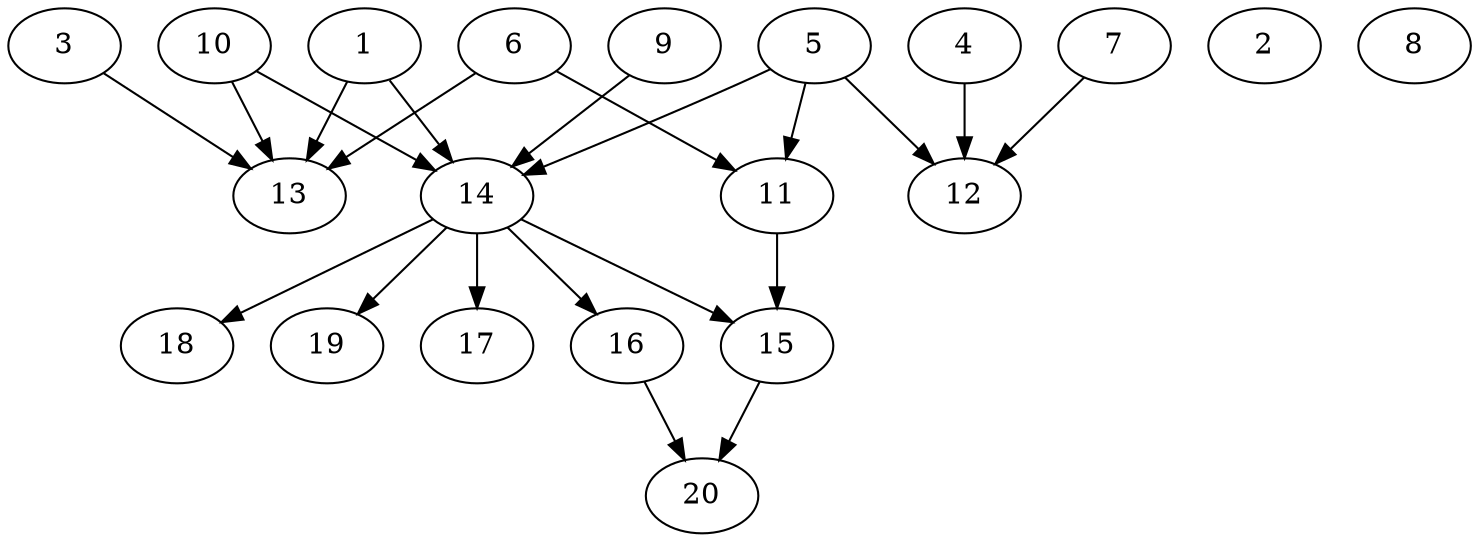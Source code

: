 // DAG automatically generated by daggen at Sat Jul 27 15:38:39 2019
// ./daggen --dot -n 20 --ccr 0.5 --fat 0.7 --regular 0.5 --density 0.4 --mindata 5242880 --maxdata 52428800 
digraph G {
  1 [size="17520640", alpha="0.09", expect_size="8760320"] 
  1 -> 13 [size ="8760320"]
  1 -> 14 [size ="8760320"]
  2 [size="34553856", alpha="0.07", expect_size="17276928"] 
  3 [size="50329600", alpha="0.09", expect_size="25164800"] 
  3 -> 13 [size ="25164800"]
  4 [size="94486528", alpha="0.04", expect_size="47243264"] 
  4 -> 12 [size ="47243264"]
  5 [size="45215744", alpha="0.08", expect_size="22607872"] 
  5 -> 11 [size ="22607872"]
  5 -> 12 [size ="22607872"]
  5 -> 14 [size ="22607872"]
  6 [size="100431872", alpha="0.09", expect_size="50215936"] 
  6 -> 11 [size ="50215936"]
  6 -> 13 [size ="50215936"]
  7 [size="72566784", alpha="0.14", expect_size="36283392"] 
  7 -> 12 [size ="36283392"]
  8 [size="19968000", alpha="0.08", expect_size="9984000"] 
  9 [size="75558912", alpha="0.20", expect_size="37779456"] 
  9 -> 14 [size ="37779456"]
  10 [size="60925952", alpha="0.03", expect_size="30462976"] 
  10 -> 13 [size ="30462976"]
  10 -> 14 [size ="30462976"]
  11 [size="15831040", alpha="0.17", expect_size="7915520"] 
  11 -> 15 [size ="7915520"]
  12 [size="56655872", alpha="0.06", expect_size="28327936"] 
  13 [size="88053760", alpha="0.17", expect_size="44026880"] 
  14 [size="35870720", alpha="0.10", expect_size="17935360"] 
  14 -> 15 [size ="17935360"]
  14 -> 16 [size ="17935360"]
  14 -> 17 [size ="17935360"]
  14 -> 18 [size ="17935360"]
  14 -> 19 [size ="17935360"]
  15 [size="55816192", alpha="0.14", expect_size="27908096"] 
  15 -> 20 [size ="27908096"]
  16 [size="91781120", alpha="0.17", expect_size="45890560"] 
  16 -> 20 [size ="45890560"]
  17 [size="39436288", alpha="0.11", expect_size="19718144"] 
  18 [size="104812544", alpha="0.00", expect_size="52406272"] 
  19 [size="50399232", alpha="0.04", expect_size="25199616"] 
  20 [size="49301504", alpha="0.10", expect_size="24650752"] 
}
